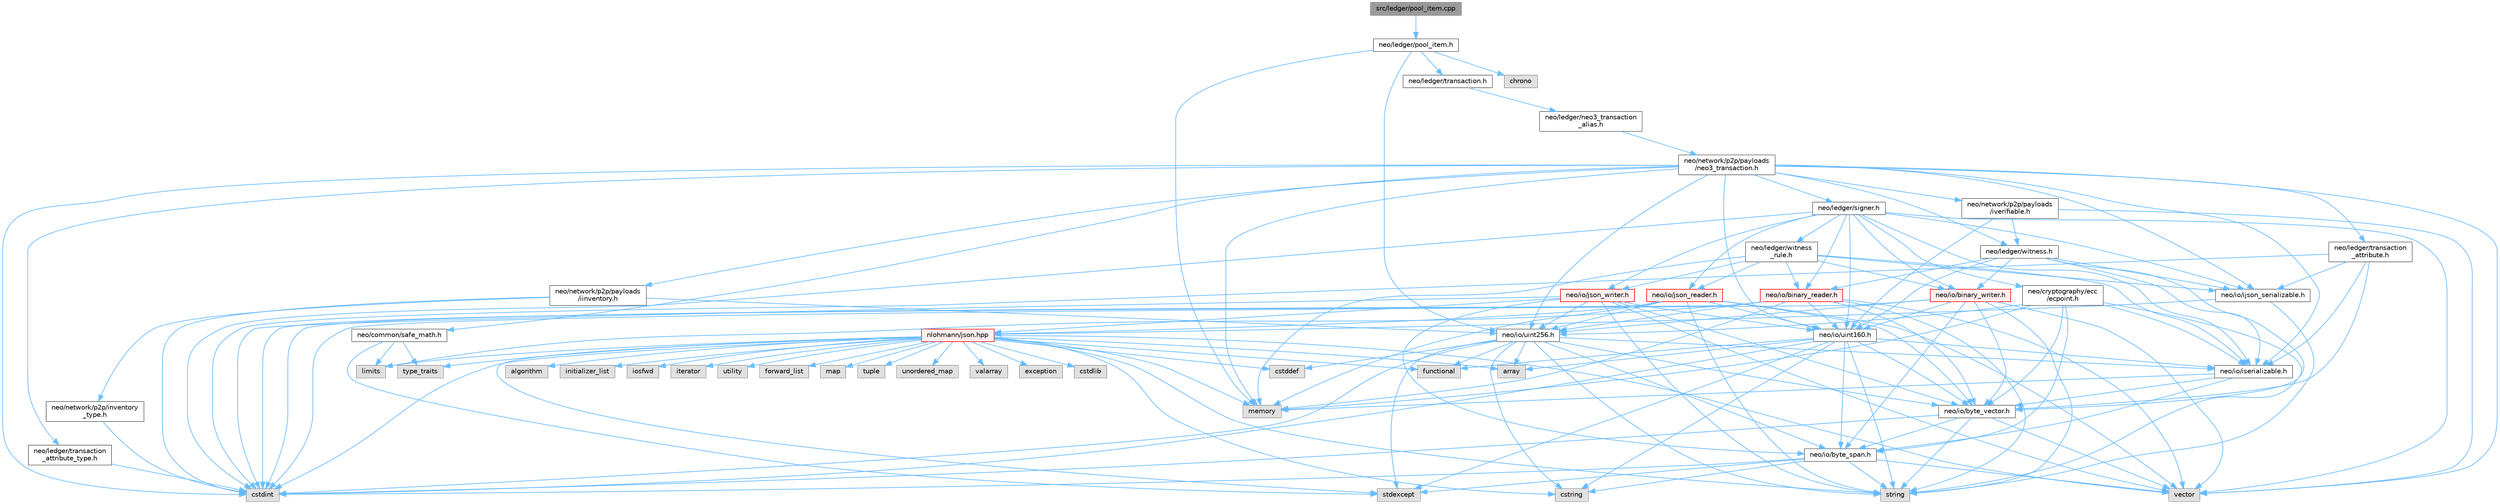 digraph "src/ledger/pool_item.cpp"
{
 // LATEX_PDF_SIZE
  bgcolor="transparent";
  edge [fontname=Helvetica,fontsize=10,labelfontname=Helvetica,labelfontsize=10];
  node [fontname=Helvetica,fontsize=10,shape=box,height=0.2,width=0.4];
  Node1 [id="Node000001",label="src/ledger/pool_item.cpp",height=0.2,width=0.4,color="gray40", fillcolor="grey60", style="filled", fontcolor="black",tooltip=" "];
  Node1 -> Node2 [id="edge1_Node000001_Node000002",color="steelblue1",style="solid",tooltip=" "];
  Node2 [id="Node000002",label="neo/ledger/pool_item.h",height=0.2,width=0.4,color="grey40", fillcolor="white", style="filled",URL="$pool__item_8h.html",tooltip=" "];
  Node2 -> Node3 [id="edge2_Node000002_Node000003",color="steelblue1",style="solid",tooltip=" "];
  Node3 [id="Node000003",label="neo/io/uint256.h",height=0.2,width=0.4,color="grey40", fillcolor="white", style="filled",URL="$uint256_8h.html",tooltip=" "];
  Node3 -> Node4 [id="edge3_Node000003_Node000004",color="steelblue1",style="solid",tooltip=" "];
  Node4 [id="Node000004",label="neo/io/byte_span.h",height=0.2,width=0.4,color="grey40", fillcolor="white", style="filled",URL="$io_2byte__span_8h.html",tooltip=" "];
  Node4 -> Node5 [id="edge4_Node000004_Node000005",color="steelblue1",style="solid",tooltip=" "];
  Node5 [id="Node000005",label="cstdint",height=0.2,width=0.4,color="grey60", fillcolor="#E0E0E0", style="filled",tooltip=" "];
  Node4 -> Node6 [id="edge5_Node000004_Node000006",color="steelblue1",style="solid",tooltip=" "];
  Node6 [id="Node000006",label="cstring",height=0.2,width=0.4,color="grey60", fillcolor="#E0E0E0", style="filled",tooltip=" "];
  Node4 -> Node7 [id="edge6_Node000004_Node000007",color="steelblue1",style="solid",tooltip=" "];
  Node7 [id="Node000007",label="stdexcept",height=0.2,width=0.4,color="grey60", fillcolor="#E0E0E0", style="filled",tooltip=" "];
  Node4 -> Node8 [id="edge7_Node000004_Node000008",color="steelblue1",style="solid",tooltip=" "];
  Node8 [id="Node000008",label="string",height=0.2,width=0.4,color="grey60", fillcolor="#E0E0E0", style="filled",tooltip=" "];
  Node4 -> Node9 [id="edge8_Node000004_Node000009",color="steelblue1",style="solid",tooltip=" "];
  Node9 [id="Node000009",label="vector",height=0.2,width=0.4,color="grey60", fillcolor="#E0E0E0", style="filled",tooltip=" "];
  Node3 -> Node10 [id="edge9_Node000003_Node000010",color="steelblue1",style="solid",tooltip=" "];
  Node10 [id="Node000010",label="neo/io/byte_vector.h",height=0.2,width=0.4,color="grey40", fillcolor="white", style="filled",URL="$io_2byte__vector_8h.html",tooltip=" "];
  Node10 -> Node4 [id="edge10_Node000010_Node000004",color="steelblue1",style="solid",tooltip=" "];
  Node10 -> Node5 [id="edge11_Node000010_Node000005",color="steelblue1",style="solid",tooltip=" "];
  Node10 -> Node8 [id="edge12_Node000010_Node000008",color="steelblue1",style="solid",tooltip=" "];
  Node10 -> Node9 [id="edge13_Node000010_Node000009",color="steelblue1",style="solid",tooltip=" "];
  Node3 -> Node11 [id="edge14_Node000003_Node000011",color="steelblue1",style="solid",tooltip=" "];
  Node11 [id="Node000011",label="neo/io/iserializable.h",height=0.2,width=0.4,color="grey40", fillcolor="white", style="filled",URL="$iserializable_8h.html",tooltip=" "];
  Node11 -> Node4 [id="edge15_Node000011_Node000004",color="steelblue1",style="solid",tooltip=" "];
  Node11 -> Node10 [id="edge16_Node000011_Node000010",color="steelblue1",style="solid",tooltip=" "];
  Node11 -> Node12 [id="edge17_Node000011_Node000012",color="steelblue1",style="solid",tooltip=" "];
  Node12 [id="Node000012",label="memory",height=0.2,width=0.4,color="grey60", fillcolor="#E0E0E0", style="filled",tooltip=" "];
  Node3 -> Node13 [id="edge18_Node000003_Node000013",color="steelblue1",style="solid",tooltip=" "];
  Node13 [id="Node000013",label="array",height=0.2,width=0.4,color="grey60", fillcolor="#E0E0E0", style="filled",tooltip=" "];
  Node3 -> Node14 [id="edge19_Node000003_Node000014",color="steelblue1",style="solid",tooltip=" "];
  Node14 [id="Node000014",label="cstddef",height=0.2,width=0.4,color="grey60", fillcolor="#E0E0E0", style="filled",tooltip=" "];
  Node3 -> Node5 [id="edge20_Node000003_Node000005",color="steelblue1",style="solid",tooltip=" "];
  Node3 -> Node6 [id="edge21_Node000003_Node000006",color="steelblue1",style="solid",tooltip=" "];
  Node3 -> Node15 [id="edge22_Node000003_Node000015",color="steelblue1",style="solid",tooltip=" "];
  Node15 [id="Node000015",label="functional",height=0.2,width=0.4,color="grey60", fillcolor="#E0E0E0", style="filled",tooltip=" "];
  Node3 -> Node7 [id="edge23_Node000003_Node000007",color="steelblue1",style="solid",tooltip=" "];
  Node3 -> Node8 [id="edge24_Node000003_Node000008",color="steelblue1",style="solid",tooltip=" "];
  Node2 -> Node16 [id="edge25_Node000002_Node000016",color="steelblue1",style="solid",tooltip=" "];
  Node16 [id="Node000016",label="neo/ledger/transaction.h",height=0.2,width=0.4,color="grey40", fillcolor="white", style="filled",URL="$ledger_2transaction_8h.html",tooltip=" "];
  Node16 -> Node17 [id="edge26_Node000016_Node000017",color="steelblue1",style="solid",tooltip=" "];
  Node17 [id="Node000017",label="neo/ledger/neo3_transaction\l_alias.h",height=0.2,width=0.4,color="grey40", fillcolor="white", style="filled",URL="$neo3__transaction__alias_8h.html",tooltip=" "];
  Node17 -> Node18 [id="edge27_Node000017_Node000018",color="steelblue1",style="solid",tooltip=" "];
  Node18 [id="Node000018",label="neo/network/p2p/payloads\l/neo3_transaction.h",height=0.2,width=0.4,color="grey40", fillcolor="white", style="filled",URL="$neo3__transaction_8h.html",tooltip=" "];
  Node18 -> Node19 [id="edge28_Node000018_Node000019",color="steelblue1",style="solid",tooltip=" "];
  Node19 [id="Node000019",label="neo/common/safe_math.h",height=0.2,width=0.4,color="grey40", fillcolor="white", style="filled",URL="$safe__math_8h.html",tooltip=" "];
  Node19 -> Node20 [id="edge29_Node000019_Node000020",color="steelblue1",style="solid",tooltip=" "];
  Node20 [id="Node000020",label="limits",height=0.2,width=0.4,color="grey60", fillcolor="#E0E0E0", style="filled",tooltip=" "];
  Node19 -> Node7 [id="edge30_Node000019_Node000007",color="steelblue1",style="solid",tooltip=" "];
  Node19 -> Node21 [id="edge31_Node000019_Node000021",color="steelblue1",style="solid",tooltip=" "];
  Node21 [id="Node000021",label="type_traits",height=0.2,width=0.4,color="grey60", fillcolor="#E0E0E0", style="filled",tooltip=" "];
  Node18 -> Node22 [id="edge32_Node000018_Node000022",color="steelblue1",style="solid",tooltip=" "];
  Node22 [id="Node000022",label="neo/io/ijson_serializable.h",height=0.2,width=0.4,color="grey40", fillcolor="white", style="filled",URL="$ijson__serializable_8h.html",tooltip=" "];
  Node22 -> Node23 [id="edge33_Node000022_Node000023",color="steelblue1",style="solid",tooltip=" "];
  Node23 [id="Node000023",label="nlohmann/json.hpp",height=0.2,width=0.4,color="red", fillcolor="#FFF0F0", style="filled",URL="$json_8hpp.html",tooltip=" "];
  Node23 -> Node24 [id="edge34_Node000023_Node000024",color="steelblue1",style="solid",tooltip=" "];
  Node24 [id="Node000024",label="algorithm",height=0.2,width=0.4,color="grey60", fillcolor="#E0E0E0", style="filled",tooltip=" "];
  Node23 -> Node14 [id="edge35_Node000023_Node000014",color="steelblue1",style="solid",tooltip=" "];
  Node23 -> Node15 [id="edge36_Node000023_Node000015",color="steelblue1",style="solid",tooltip=" "];
  Node23 -> Node25 [id="edge37_Node000023_Node000025",color="steelblue1",style="solid",tooltip=" "];
  Node25 [id="Node000025",label="initializer_list",height=0.2,width=0.4,color="grey60", fillcolor="#E0E0E0", style="filled",tooltip=" "];
  Node23 -> Node26 [id="edge38_Node000023_Node000026",color="steelblue1",style="solid",tooltip=" "];
  Node26 [id="Node000026",label="iosfwd",height=0.2,width=0.4,color="grey60", fillcolor="#E0E0E0", style="filled",tooltip=" "];
  Node23 -> Node27 [id="edge39_Node000023_Node000027",color="steelblue1",style="solid",tooltip=" "];
  Node27 [id="Node000027",label="iterator",height=0.2,width=0.4,color="grey60", fillcolor="#E0E0E0", style="filled",tooltip=" "];
  Node23 -> Node12 [id="edge40_Node000023_Node000012",color="steelblue1",style="solid",tooltip=" "];
  Node23 -> Node8 [id="edge41_Node000023_Node000008",color="steelblue1",style="solid",tooltip=" "];
  Node23 -> Node28 [id="edge42_Node000023_Node000028",color="steelblue1",style="solid",tooltip=" "];
  Node28 [id="Node000028",label="utility",height=0.2,width=0.4,color="grey60", fillcolor="#E0E0E0", style="filled",tooltip=" "];
  Node23 -> Node9 [id="edge43_Node000023_Node000009",color="steelblue1",style="solid",tooltip=" "];
  Node23 -> Node13 [id="edge44_Node000023_Node000013",color="steelblue1",style="solid",tooltip=" "];
  Node23 -> Node29 [id="edge45_Node000023_Node000029",color="steelblue1",style="solid",tooltip=" "];
  Node29 [id="Node000029",label="forward_list",height=0.2,width=0.4,color="grey60", fillcolor="#E0E0E0", style="filled",tooltip=" "];
  Node23 -> Node30 [id="edge46_Node000023_Node000030",color="steelblue1",style="solid",tooltip=" "];
  Node30 [id="Node000030",label="map",height=0.2,width=0.4,color="grey60", fillcolor="#E0E0E0", style="filled",tooltip=" "];
  Node23 -> Node31 [id="edge47_Node000023_Node000031",color="steelblue1",style="solid",tooltip=" "];
  Node31 [id="Node000031",label="tuple",height=0.2,width=0.4,color="grey60", fillcolor="#E0E0E0", style="filled",tooltip=" "];
  Node23 -> Node21 [id="edge48_Node000023_Node000021",color="steelblue1",style="solid",tooltip=" "];
  Node23 -> Node32 [id="edge49_Node000023_Node000032",color="steelblue1",style="solid",tooltip=" "];
  Node32 [id="Node000032",label="unordered_map",height=0.2,width=0.4,color="grey60", fillcolor="#E0E0E0", style="filled",tooltip=" "];
  Node23 -> Node33 [id="edge50_Node000023_Node000033",color="steelblue1",style="solid",tooltip=" "];
  Node33 [id="Node000033",label="valarray",height=0.2,width=0.4,color="grey60", fillcolor="#E0E0E0", style="filled",tooltip=" "];
  Node23 -> Node34 [id="edge51_Node000023_Node000034",color="steelblue1",style="solid",tooltip=" "];
  Node34 [id="Node000034",label="exception",height=0.2,width=0.4,color="grey60", fillcolor="#E0E0E0", style="filled",tooltip=" "];
  Node23 -> Node7 [id="edge52_Node000023_Node000007",color="steelblue1",style="solid",tooltip=" "];
  Node23 -> Node5 [id="edge53_Node000023_Node000005",color="steelblue1",style="solid",tooltip=" "];
  Node23 -> Node35 [id="edge54_Node000023_Node000035",color="steelblue1",style="solid",tooltip=" "];
  Node35 [id="Node000035",label="cstdlib",height=0.2,width=0.4,color="grey60", fillcolor="#E0E0E0", style="filled",tooltip=" "];
  Node23 -> Node20 [id="edge55_Node000023_Node000020",color="steelblue1",style="solid",tooltip=" "];
  Node23 -> Node6 [id="edge56_Node000023_Node000006",color="steelblue1",style="solid",tooltip=" "];
  Node22 -> Node8 [id="edge57_Node000022_Node000008",color="steelblue1",style="solid",tooltip=" "];
  Node18 -> Node11 [id="edge58_Node000018_Node000011",color="steelblue1",style="solid",tooltip=" "];
  Node18 -> Node47 [id="edge59_Node000018_Node000047",color="steelblue1",style="solid",tooltip=" "];
  Node47 [id="Node000047",label="neo/io/uint160.h",height=0.2,width=0.4,color="grey40", fillcolor="white", style="filled",URL="$uint160_8h.html",tooltip=" "];
  Node47 -> Node4 [id="edge60_Node000047_Node000004",color="steelblue1",style="solid",tooltip=" "];
  Node47 -> Node10 [id="edge61_Node000047_Node000010",color="steelblue1",style="solid",tooltip=" "];
  Node47 -> Node11 [id="edge62_Node000047_Node000011",color="steelblue1",style="solid",tooltip=" "];
  Node47 -> Node13 [id="edge63_Node000047_Node000013",color="steelblue1",style="solid",tooltip=" "];
  Node47 -> Node5 [id="edge64_Node000047_Node000005",color="steelblue1",style="solid",tooltip=" "];
  Node47 -> Node6 [id="edge65_Node000047_Node000006",color="steelblue1",style="solid",tooltip=" "];
  Node47 -> Node15 [id="edge66_Node000047_Node000015",color="steelblue1",style="solid",tooltip=" "];
  Node47 -> Node7 [id="edge67_Node000047_Node000007",color="steelblue1",style="solid",tooltip=" "];
  Node47 -> Node8 [id="edge68_Node000047_Node000008",color="steelblue1",style="solid",tooltip=" "];
  Node18 -> Node3 [id="edge69_Node000018_Node000003",color="steelblue1",style="solid",tooltip=" "];
  Node18 -> Node48 [id="edge70_Node000018_Node000048",color="steelblue1",style="solid",tooltip=" "];
  Node48 [id="Node000048",label="neo/ledger/signer.h",height=0.2,width=0.4,color="grey40", fillcolor="white", style="filled",URL="$signer_8h.html",tooltip=" "];
  Node48 -> Node49 [id="edge71_Node000048_Node000049",color="steelblue1",style="solid",tooltip=" "];
  Node49 [id="Node000049",label="neo/cryptography/ecc\l/ecpoint.h",height=0.2,width=0.4,color="grey40", fillcolor="white", style="filled",URL="$ecpoint_8h.html",tooltip=" "];
  Node49 -> Node4 [id="edge72_Node000049_Node000004",color="steelblue1",style="solid",tooltip=" "];
  Node49 -> Node10 [id="edge73_Node000049_Node000010",color="steelblue1",style="solid",tooltip=" "];
  Node49 -> Node11 [id="edge74_Node000049_Node000011",color="steelblue1",style="solid",tooltip=" "];
  Node49 -> Node3 [id="edge75_Node000049_Node000003",color="steelblue1",style="solid",tooltip=" "];
  Node49 -> Node12 [id="edge76_Node000049_Node000012",color="steelblue1",style="solid",tooltip=" "];
  Node49 -> Node8 [id="edge77_Node000049_Node000008",color="steelblue1",style="solid",tooltip=" "];
  Node48 -> Node50 [id="edge78_Node000048_Node000050",color="steelblue1",style="solid",tooltip=" "];
  Node50 [id="Node000050",label="neo/io/binary_reader.h",height=0.2,width=0.4,color="red", fillcolor="#FFF0F0", style="filled",URL="$binary__reader_8h.html",tooltip=" "];
  Node50 -> Node10 [id="edge79_Node000050_Node000010",color="steelblue1",style="solid",tooltip=" "];
  Node50 -> Node47 [id="edge80_Node000050_Node000047",color="steelblue1",style="solid",tooltip=" "];
  Node50 -> Node3 [id="edge81_Node000050_Node000003",color="steelblue1",style="solid",tooltip=" "];
  Node50 -> Node5 [id="edge82_Node000050_Node000005",color="steelblue1",style="solid",tooltip=" "];
  Node50 -> Node20 [id="edge83_Node000050_Node000020",color="steelblue1",style="solid",tooltip=" "];
  Node50 -> Node12 [id="edge84_Node000050_Node000012",color="steelblue1",style="solid",tooltip=" "];
  Node50 -> Node8 [id="edge85_Node000050_Node000008",color="steelblue1",style="solid",tooltip=" "];
  Node50 -> Node9 [id="edge86_Node000050_Node000009",color="steelblue1",style="solid",tooltip=" "];
  Node48 -> Node53 [id="edge87_Node000048_Node000053",color="steelblue1",style="solid",tooltip=" "];
  Node53 [id="Node000053",label="neo/io/binary_writer.h",height=0.2,width=0.4,color="red", fillcolor="#FFF0F0", style="filled",URL="$binary__writer_8h.html",tooltip=" "];
  Node53 -> Node4 [id="edge88_Node000053_Node000004",color="steelblue1",style="solid",tooltip=" "];
  Node53 -> Node10 [id="edge89_Node000053_Node000010",color="steelblue1",style="solid",tooltip=" "];
  Node53 -> Node47 [id="edge90_Node000053_Node000047",color="steelblue1",style="solid",tooltip=" "];
  Node53 -> Node3 [id="edge91_Node000053_Node000003",color="steelblue1",style="solid",tooltip=" "];
  Node53 -> Node5 [id="edge92_Node000053_Node000005",color="steelblue1",style="solid",tooltip=" "];
  Node53 -> Node8 [id="edge93_Node000053_Node000008",color="steelblue1",style="solid",tooltip=" "];
  Node53 -> Node9 [id="edge94_Node000053_Node000009",color="steelblue1",style="solid",tooltip=" "];
  Node48 -> Node22 [id="edge95_Node000048_Node000022",color="steelblue1",style="solid",tooltip=" "];
  Node48 -> Node11 [id="edge96_Node000048_Node000011",color="steelblue1",style="solid",tooltip=" "];
  Node48 -> Node54 [id="edge97_Node000048_Node000054",color="steelblue1",style="solid",tooltip=" "];
  Node54 [id="Node000054",label="neo/io/json_reader.h",height=0.2,width=0.4,color="red", fillcolor="#FFF0F0", style="filled",URL="$json__reader_8h.html",tooltip=" "];
  Node54 -> Node10 [id="edge98_Node000054_Node000010",color="steelblue1",style="solid",tooltip=" "];
  Node54 -> Node47 [id="edge99_Node000054_Node000047",color="steelblue1",style="solid",tooltip=" "];
  Node54 -> Node3 [id="edge100_Node000054_Node000003",color="steelblue1",style="solid",tooltip=" "];
  Node54 -> Node5 [id="edge101_Node000054_Node000005",color="steelblue1",style="solid",tooltip=" "];
  Node54 -> Node12 [id="edge102_Node000054_Node000012",color="steelblue1",style="solid",tooltip=" "];
  Node54 -> Node23 [id="edge103_Node000054_Node000023",color="steelblue1",style="solid",tooltip=" "];
  Node54 -> Node8 [id="edge104_Node000054_Node000008",color="steelblue1",style="solid",tooltip=" "];
  Node54 -> Node9 [id="edge105_Node000054_Node000009",color="steelblue1",style="solid",tooltip=" "];
  Node48 -> Node56 [id="edge106_Node000048_Node000056",color="steelblue1",style="solid",tooltip=" "];
  Node56 [id="Node000056",label="neo/io/json_writer.h",height=0.2,width=0.4,color="red", fillcolor="#FFF0F0", style="filled",URL="$json__writer_8h.html",tooltip=" "];
  Node56 -> Node4 [id="edge107_Node000056_Node000004",color="steelblue1",style="solid",tooltip=" "];
  Node56 -> Node10 [id="edge108_Node000056_Node000010",color="steelblue1",style="solid",tooltip=" "];
  Node56 -> Node47 [id="edge109_Node000056_Node000047",color="steelblue1",style="solid",tooltip=" "];
  Node56 -> Node3 [id="edge110_Node000056_Node000003",color="steelblue1",style="solid",tooltip=" "];
  Node56 -> Node5 [id="edge111_Node000056_Node000005",color="steelblue1",style="solid",tooltip=" "];
  Node56 -> Node23 [id="edge112_Node000056_Node000023",color="steelblue1",style="solid",tooltip=" "];
  Node56 -> Node8 [id="edge113_Node000056_Node000008",color="steelblue1",style="solid",tooltip=" "];
  Node56 -> Node9 [id="edge114_Node000056_Node000009",color="steelblue1",style="solid",tooltip=" "];
  Node48 -> Node47 [id="edge115_Node000048_Node000047",color="steelblue1",style="solid",tooltip=" "];
  Node48 -> Node57 [id="edge116_Node000048_Node000057",color="steelblue1",style="solid",tooltip=" "];
  Node57 [id="Node000057",label="neo/ledger/witness\l_rule.h",height=0.2,width=0.4,color="grey40", fillcolor="white", style="filled",URL="$witness__rule_8h.html",tooltip=" "];
  Node57 -> Node50 [id="edge117_Node000057_Node000050",color="steelblue1",style="solid",tooltip=" "];
  Node57 -> Node53 [id="edge118_Node000057_Node000053",color="steelblue1",style="solid",tooltip=" "];
  Node57 -> Node22 [id="edge119_Node000057_Node000022",color="steelblue1",style="solid",tooltip=" "];
  Node57 -> Node11 [id="edge120_Node000057_Node000011",color="steelblue1",style="solid",tooltip=" "];
  Node57 -> Node54 [id="edge121_Node000057_Node000054",color="steelblue1",style="solid",tooltip=" "];
  Node57 -> Node56 [id="edge122_Node000057_Node000056",color="steelblue1",style="solid",tooltip=" "];
  Node57 -> Node12 [id="edge123_Node000057_Node000012",color="steelblue1",style="solid",tooltip=" "];
  Node48 -> Node5 [id="edge124_Node000048_Node000005",color="steelblue1",style="solid",tooltip=" "];
  Node48 -> Node9 [id="edge125_Node000048_Node000009",color="steelblue1",style="solid",tooltip=" "];
  Node18 -> Node58 [id="edge126_Node000018_Node000058",color="steelblue1",style="solid",tooltip=" "];
  Node58 [id="Node000058",label="neo/ledger/transaction\l_attribute.h",height=0.2,width=0.4,color="grey40", fillcolor="white", style="filled",URL="$transaction__attribute_8h.html",tooltip=" "];
  Node58 -> Node10 [id="edge127_Node000058_Node000010",color="steelblue1",style="solid",tooltip=" "];
  Node58 -> Node22 [id="edge128_Node000058_Node000022",color="steelblue1",style="solid",tooltip=" "];
  Node58 -> Node11 [id="edge129_Node000058_Node000011",color="steelblue1",style="solid",tooltip=" "];
  Node58 -> Node5 [id="edge130_Node000058_Node000005",color="steelblue1",style="solid",tooltip=" "];
  Node18 -> Node59 [id="edge131_Node000018_Node000059",color="steelblue1",style="solid",tooltip=" "];
  Node59 [id="Node000059",label="neo/ledger/transaction\l_attribute_type.h",height=0.2,width=0.4,color="grey40", fillcolor="white", style="filled",URL="$transaction__attribute__type_8h.html",tooltip=" "];
  Node59 -> Node5 [id="edge132_Node000059_Node000005",color="steelblue1",style="solid",tooltip=" "];
  Node18 -> Node60 [id="edge133_Node000018_Node000060",color="steelblue1",style="solid",tooltip=" "];
  Node60 [id="Node000060",label="neo/ledger/witness.h",height=0.2,width=0.4,color="grey40", fillcolor="white", style="filled",URL="$ledger_2witness_8h.html",tooltip=" "];
  Node60 -> Node50 [id="edge134_Node000060_Node000050",color="steelblue1",style="solid",tooltip=" "];
  Node60 -> Node53 [id="edge135_Node000060_Node000053",color="steelblue1",style="solid",tooltip=" "];
  Node60 -> Node10 [id="edge136_Node000060_Node000010",color="steelblue1",style="solid",tooltip=" "];
  Node60 -> Node22 [id="edge137_Node000060_Node000022",color="steelblue1",style="solid",tooltip=" "];
  Node60 -> Node11 [id="edge138_Node000060_Node000011",color="steelblue1",style="solid",tooltip=" "];
  Node60 -> Node47 [id="edge139_Node000060_Node000047",color="steelblue1",style="solid",tooltip=" "];
  Node18 -> Node61 [id="edge140_Node000018_Node000061",color="steelblue1",style="solid",tooltip=" "];
  Node61 [id="Node000061",label="neo/network/p2p/payloads\l/iinventory.h",height=0.2,width=0.4,color="grey40", fillcolor="white", style="filled",URL="$payloads_2iinventory_8h.html",tooltip=" "];
  Node61 -> Node3 [id="edge141_Node000061_Node000003",color="steelblue1",style="solid",tooltip=" "];
  Node61 -> Node62 [id="edge142_Node000061_Node000062",color="steelblue1",style="solid",tooltip=" "];
  Node62 [id="Node000062",label="neo/network/p2p/inventory\l_type.h",height=0.2,width=0.4,color="grey40", fillcolor="white", style="filled",URL="$p2p_2inventory__type_8h.html",tooltip=" "];
  Node62 -> Node5 [id="edge143_Node000062_Node000005",color="steelblue1",style="solid",tooltip=" "];
  Node61 -> Node5 [id="edge144_Node000061_Node000005",color="steelblue1",style="solid",tooltip=" "];
  Node18 -> Node63 [id="edge145_Node000018_Node000063",color="steelblue1",style="solid",tooltip=" "];
  Node63 [id="Node000063",label="neo/network/p2p/payloads\l/iverifiable.h",height=0.2,width=0.4,color="grey40", fillcolor="white", style="filled",URL="$iverifiable_8h.html",tooltip=" "];
  Node63 -> Node47 [id="edge146_Node000063_Node000047",color="steelblue1",style="solid",tooltip=" "];
  Node63 -> Node60 [id="edge147_Node000063_Node000060",color="steelblue1",style="solid",tooltip=" "];
  Node63 -> Node9 [id="edge148_Node000063_Node000009",color="steelblue1",style="solid",tooltip=" "];
  Node18 -> Node5 [id="edge149_Node000018_Node000005",color="steelblue1",style="solid",tooltip=" "];
  Node18 -> Node12 [id="edge150_Node000018_Node000012",color="steelblue1",style="solid",tooltip=" "];
  Node18 -> Node9 [id="edge151_Node000018_Node000009",color="steelblue1",style="solid",tooltip=" "];
  Node2 -> Node64 [id="edge152_Node000002_Node000064",color="steelblue1",style="solid",tooltip=" "];
  Node64 [id="Node000064",label="chrono",height=0.2,width=0.4,color="grey60", fillcolor="#E0E0E0", style="filled",tooltip=" "];
  Node2 -> Node12 [id="edge153_Node000002_Node000012",color="steelblue1",style="solid",tooltip=" "];
}
